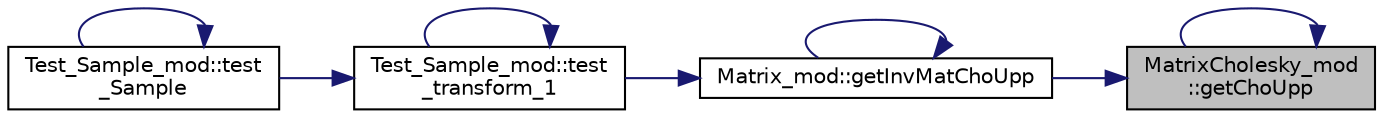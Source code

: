 digraph "MatrixCholesky_mod::getChoUpp"
{
 // LATEX_PDF_SIZE
  edge [fontname="Helvetica",fontsize="10",labelfontname="Helvetica",labelfontsize="10"];
  node [fontname="Helvetica",fontsize="10",shape=record];
  rankdir="RL";
  Node1 [label="MatrixCholesky_mod\l::getChoUpp",height=0.2,width=0.4,color="black", fillcolor="grey75", style="filled", fontcolor="black",tooltip="Return the Cholesky factorization of the input positive-definite matrix."];
  Node1 -> Node1 [dir="back",color="midnightblue",fontsize="10",style="solid",fontname="Helvetica"];
  Node1 -> Node2 [dir="back",color="midnightblue",fontsize="10",style="solid",fontname="Helvetica"];
  Node2 [label="Matrix_mod::getInvMatChoUpp",height=0.2,width=0.4,color="black", fillcolor="white", style="filled",URL="$namespaceMatrix__mod.html#aab3d6c2d51ad94f13c5c0854c39837da",tooltip="Return the upper-triangle of the inverse of a Cholesky factorization specified by its lower-triangle ..."];
  Node2 -> Node2 [dir="back",color="midnightblue",fontsize="10",style="solid",fontname="Helvetica"];
  Node2 -> Node3 [dir="back",color="midnightblue",fontsize="10",style="solid",fontname="Helvetica"];
  Node3 [label="Test_Sample_mod::test\l_transform_1",height=0.2,width=0.4,color="black", fillcolor="white", style="filled",URL="$namespaceTest__Sample__mod.html#a10e46798cfab881474e80ba8b234a83e",tooltip="Correlate a data sample randomly generated from a standard MVN distribution. The output transformed s..."];
  Node3 -> Node4 [dir="back",color="midnightblue",fontsize="10",style="solid",fontname="Helvetica"];
  Node4 [label="Test_Sample_mod::test\l_Sample",height=0.2,width=0.4,color="black", fillcolor="white", style="filled",URL="$namespaceTest__Sample__mod.html#a91b109f0aa7398a5b922aecc1cf52f24",tooltip=" "];
  Node4 -> Node4 [dir="back",color="midnightblue",fontsize="10",style="solid",fontname="Helvetica"];
  Node3 -> Node3 [dir="back",color="midnightblue",fontsize="10",style="solid",fontname="Helvetica"];
}
